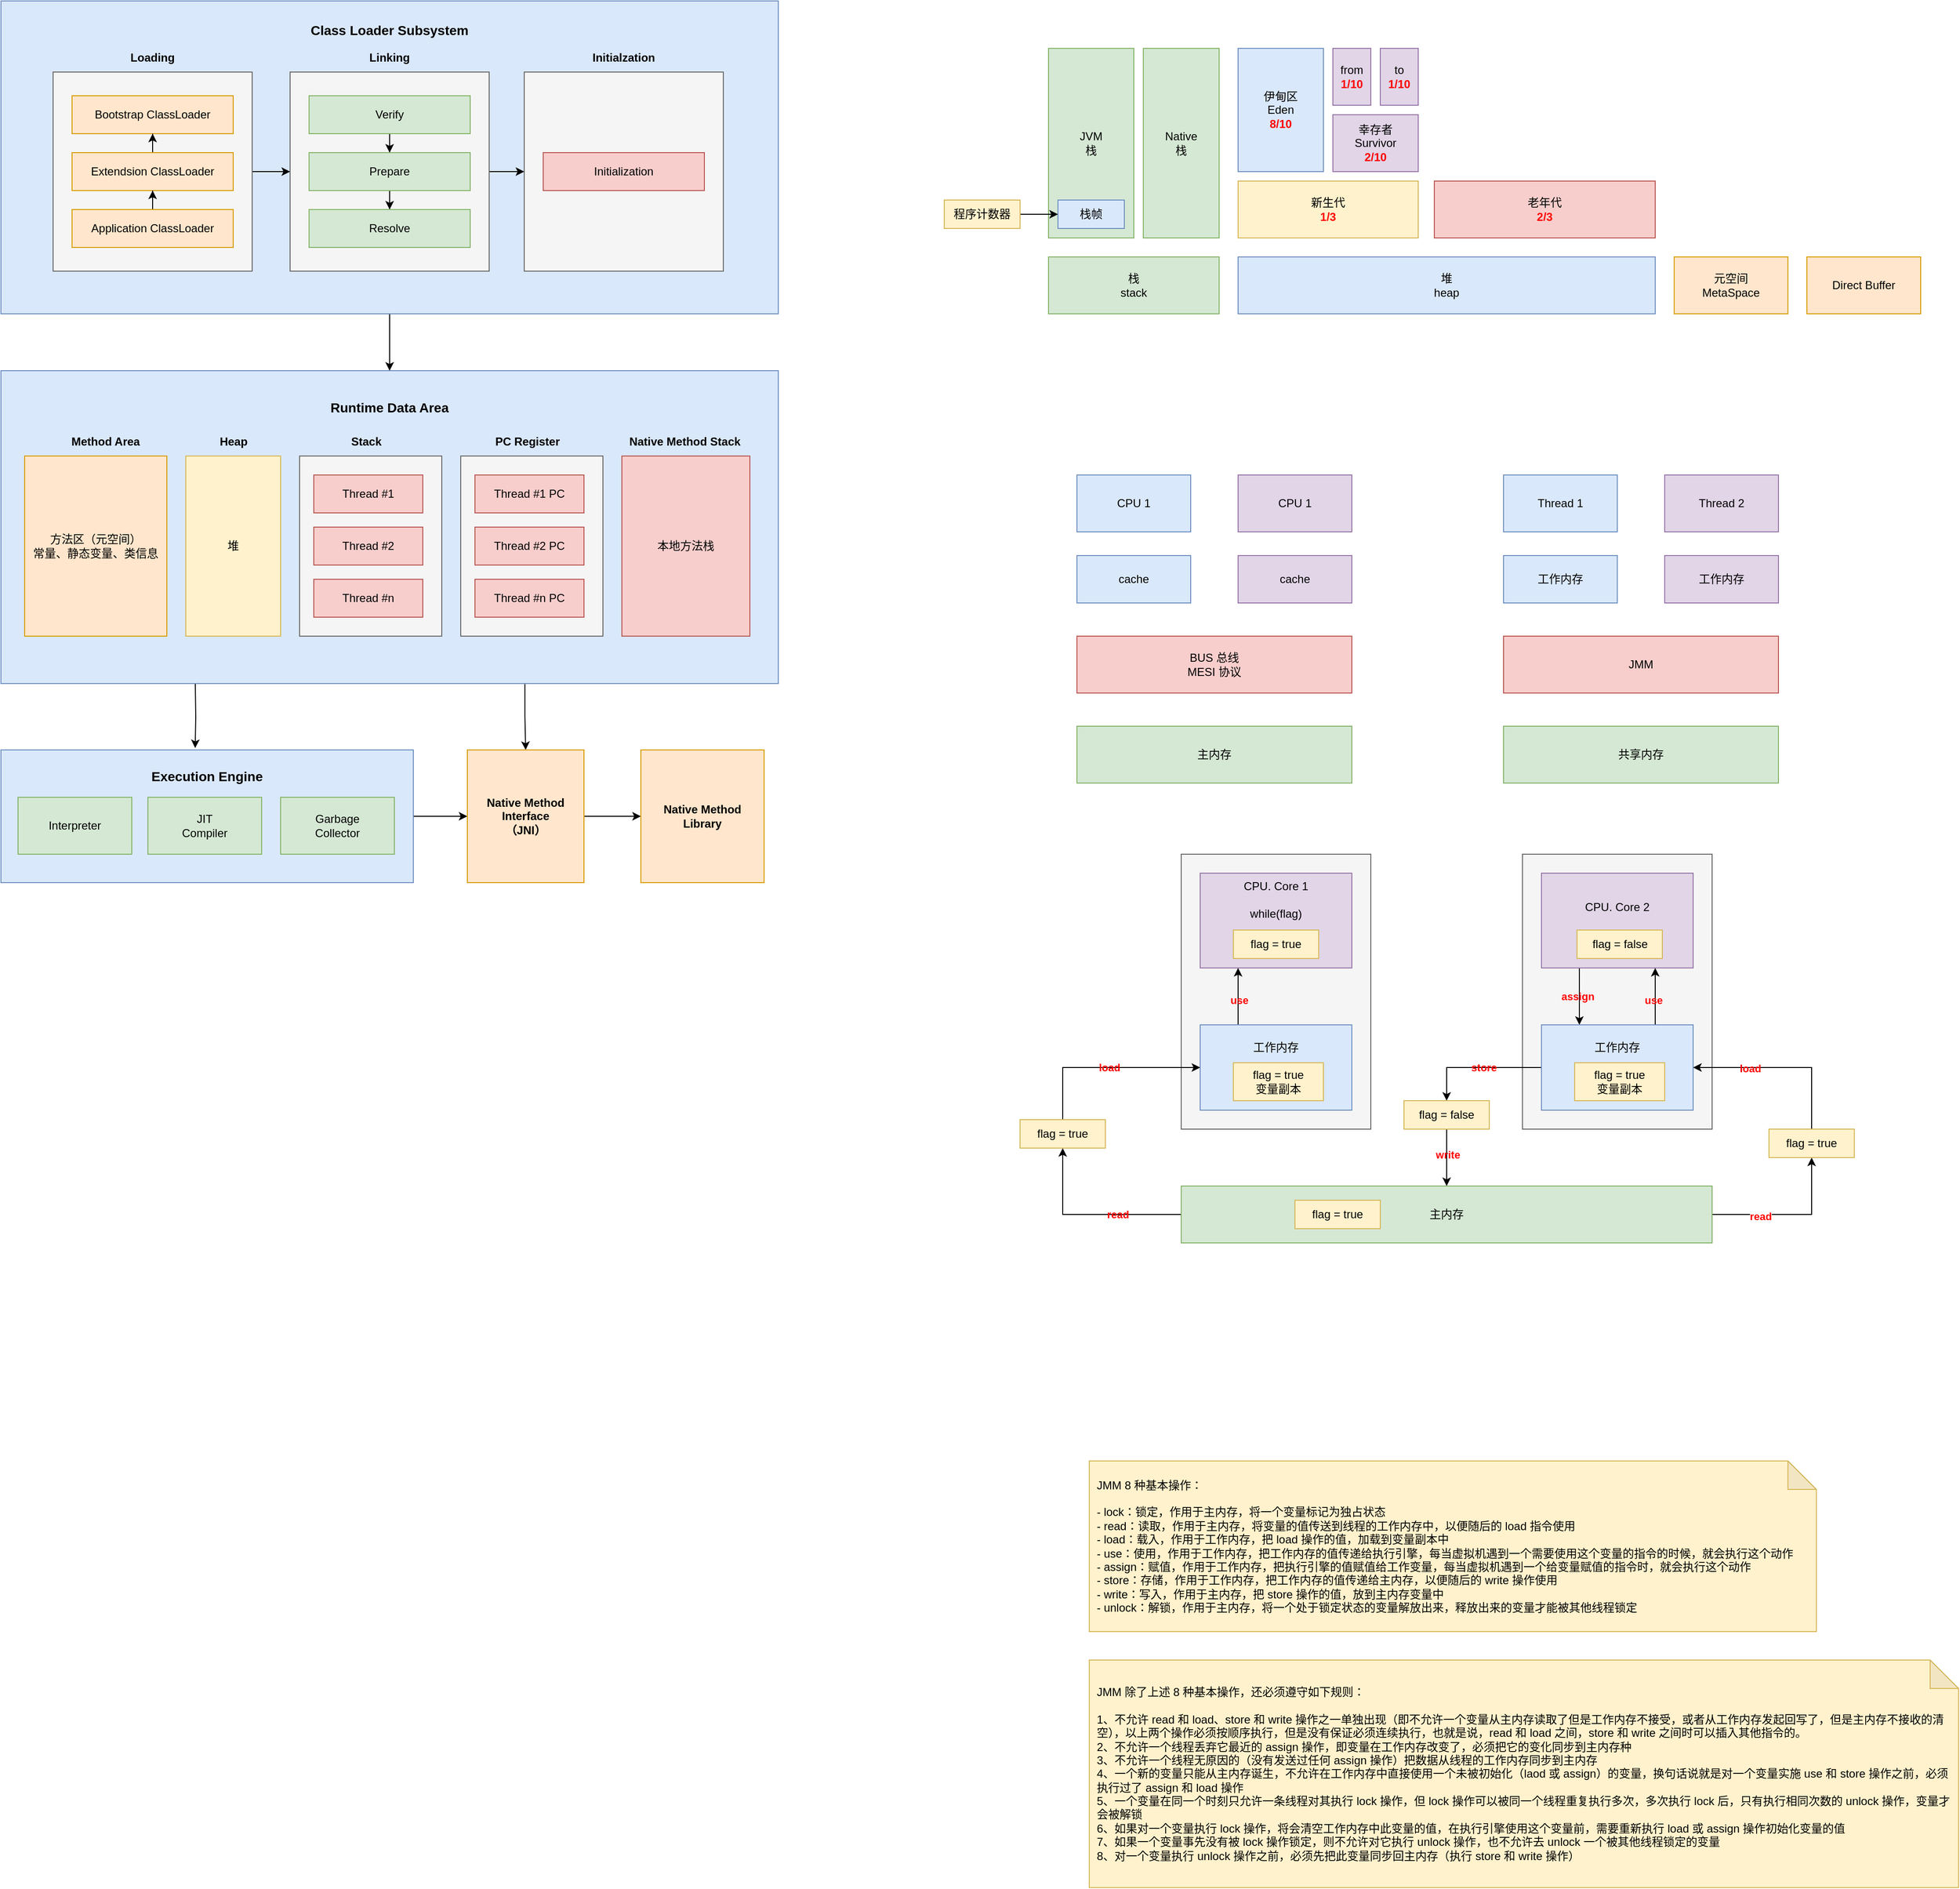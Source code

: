 <mxfile version="18.2.0" type="github">
  <diagram id="U2mbdFIcwTZRsRQhMx0o" name="Page-1">
    <mxGraphModel dx="3348" dy="1054" grid="1" gridSize="10" guides="1" tooltips="1" connect="1" arrows="1" fold="1" page="1" pageScale="1" pageWidth="827" pageHeight="1169" math="0" shadow="0">
      <root>
        <mxCell id="0" />
        <mxCell id="1" parent="0" />
        <mxCell id="20GQ-8Ys5rRbFLzKuM8y-53" style="edgeStyle=orthogonalEdgeStyle;rounded=0;orthogonalLoop=1;jettySize=auto;html=1;exitX=1;exitY=0.5;exitDx=0;exitDy=0;fontSize=12;fontColor=#000000;" edge="1" parent="1" source="20GQ-8Ys5rRbFLzKuM8y-49" target="20GQ-8Ys5rRbFLzKuM8y-51">
          <mxGeometry relative="1" as="geometry" />
        </mxCell>
        <mxCell id="20GQ-8Ys5rRbFLzKuM8y-49" value="&lt;b&gt;&lt;font style=&quot;font-size: 14px;&quot;&gt;Execution Engine&lt;br&gt;&lt;br&gt;&lt;br&gt;&lt;br&gt;&lt;br&gt;&lt;br&gt;&lt;/font&gt;&lt;/b&gt;" style="rounded=0;whiteSpace=wrap;html=1;shadow=0;labelBackgroundColor=none;fontSize=12;fillColor=#dae8fc;strokeColor=#6c8ebf;" vertex="1" parent="1">
          <mxGeometry x="-965" y="890" width="435" height="140" as="geometry" />
        </mxCell>
        <mxCell id="20GQ-8Ys5rRbFLzKuM8y-50" style="edgeStyle=orthogonalEdgeStyle;rounded=0;orthogonalLoop=1;jettySize=auto;html=1;entryX=0.471;entryY=-0.014;entryDx=0;entryDy=0;fontSize=12;fontColor=#000000;entryPerimeter=0;" edge="1" parent="1" target="20GQ-8Ys5rRbFLzKuM8y-49">
          <mxGeometry relative="1" as="geometry">
            <mxPoint x="-760" y="820" as="sourcePoint" />
          </mxGeometry>
        </mxCell>
        <mxCell id="20GQ-8Ys5rRbFLzKuM8y-55" style="edgeStyle=orthogonalEdgeStyle;rounded=0;orthogonalLoop=1;jettySize=auto;html=1;fontSize=12;fontColor=#000000;exitX=0.674;exitY=1.002;exitDx=0;exitDy=0;exitPerimeter=0;" edge="1" parent="1" source="20GQ-8Ys5rRbFLzKuM8y-43" target="20GQ-8Ys5rRbFLzKuM8y-51">
          <mxGeometry relative="1" as="geometry">
            <mxPoint x="-410" y="820" as="sourcePoint" />
          </mxGeometry>
        </mxCell>
        <mxCell id="20GQ-8Ys5rRbFLzKuM8y-43" value="&lt;b&gt;&lt;font style=&quot;font-size: 14px;&quot;&gt;Runtime Data Area&lt;br&gt;&lt;br&gt;&lt;br&gt;&lt;br&gt;&lt;br&gt;&lt;br&gt;&lt;br&gt;&lt;br&gt;&lt;br&gt;&lt;br&gt;&lt;br&gt;&lt;br&gt;&lt;br&gt;&lt;br&gt;&lt;br&gt;&lt;br&gt;&lt;/font&gt;&lt;/b&gt;" style="rounded=0;whiteSpace=wrap;html=1;shadow=0;labelBackgroundColor=none;fontSize=12;fillColor=#dae8fc;strokeColor=#6c8ebf;" vertex="1" parent="1">
          <mxGeometry x="-965" y="490" width="820" height="330" as="geometry" />
        </mxCell>
        <mxCell id="20GQ-8Ys5rRbFLzKuM8y-44" style="edgeStyle=orthogonalEdgeStyle;rounded=0;orthogonalLoop=1;jettySize=auto;html=1;exitX=0.5;exitY=1;exitDx=0;exitDy=0;entryX=0.5;entryY=0;entryDx=0;entryDy=0;fontSize=12;fontColor=#000000;" edge="1" parent="1" source="20GQ-8Ys5rRbFLzKuM8y-28" target="20GQ-8Ys5rRbFLzKuM8y-43">
          <mxGeometry relative="1" as="geometry" />
        </mxCell>
        <mxCell id="20GQ-8Ys5rRbFLzKuM8y-28" value="&lt;b&gt;&lt;font style=&quot;font-size: 14px;&quot;&gt;Class Loader Subsystem&lt;br&gt;&lt;br&gt;&lt;br&gt;&lt;br&gt;&lt;br&gt;&lt;br&gt;&lt;br&gt;&lt;br&gt;&lt;br&gt;&lt;br&gt;&lt;br&gt;&lt;br&gt;&lt;br&gt;&lt;br&gt;&lt;br&gt;&lt;br&gt;&lt;br&gt;&lt;/font&gt;&lt;/b&gt;" style="rounded=0;whiteSpace=wrap;html=1;shadow=0;labelBackgroundColor=none;fontSize=12;fillColor=#dae8fc;strokeColor=#6c8ebf;" vertex="1" parent="1">
          <mxGeometry x="-965" y="100" width="820" height="330" as="geometry" />
        </mxCell>
        <mxCell id="20GQ-8Ys5rRbFLzKuM8y-21" value="" style="rounded=0;whiteSpace=wrap;html=1;labelBackgroundColor=none;fontSize=12;fillColor=#f5f5f5;fontColor=#333333;strokeColor=#666666;" vertex="1" parent="1">
          <mxGeometry x="-413" y="175" width="210" height="210" as="geometry" />
        </mxCell>
        <mxCell id="20GQ-8Ys5rRbFLzKuM8y-23" style="edgeStyle=orthogonalEdgeStyle;rounded=0;orthogonalLoop=1;jettySize=auto;html=1;exitX=1;exitY=0.5;exitDx=0;exitDy=0;fontSize=12;fontColor=#000000;" edge="1" parent="1" source="20GQ-8Ys5rRbFLzKuM8y-20" target="20GQ-8Ys5rRbFLzKuM8y-21">
          <mxGeometry relative="1" as="geometry" />
        </mxCell>
        <mxCell id="20GQ-8Ys5rRbFLzKuM8y-20" value="" style="rounded=0;whiteSpace=wrap;html=1;labelBackgroundColor=none;fontSize=12;fillColor=#f5f5f5;fontColor=#333333;strokeColor=#666666;" vertex="1" parent="1">
          <mxGeometry x="-660" y="175" width="210" height="210" as="geometry" />
        </mxCell>
        <mxCell id="20GQ-8Ys5rRbFLzKuM8y-22" style="edgeStyle=orthogonalEdgeStyle;rounded=0;orthogonalLoop=1;jettySize=auto;html=1;exitX=1;exitY=0.5;exitDx=0;exitDy=0;entryX=0;entryY=0.5;entryDx=0;entryDy=0;fontSize=12;fontColor=#000000;" edge="1" parent="1" source="20GQ-8Ys5rRbFLzKuM8y-19" target="20GQ-8Ys5rRbFLzKuM8y-20">
          <mxGeometry relative="1" as="geometry" />
        </mxCell>
        <mxCell id="20GQ-8Ys5rRbFLzKuM8y-19" value="L" style="rounded=0;whiteSpace=wrap;html=1;labelBackgroundColor=none;fontSize=12;fillColor=#f5f5f5;fontColor=#333333;strokeColor=#666666;" vertex="1" parent="1">
          <mxGeometry x="-910" y="175" width="210" height="210" as="geometry" />
        </mxCell>
        <mxCell id="Xb918L0yOFp29Q5SgB93-2" value="栈&lt;br&gt;stack" style="rounded=0;whiteSpace=wrap;html=1;fillColor=#d5e8d4;strokeColor=#82b366;" parent="1" vertex="1">
          <mxGeometry x="140" y="370" width="180" height="60" as="geometry" />
        </mxCell>
        <mxCell id="Xb918L0yOFp29Q5SgB93-3" value="堆&lt;br&gt;heap" style="rounded=0;whiteSpace=wrap;html=1;fillColor=#dae8fc;strokeColor=#6c8ebf;" parent="1" vertex="1">
          <mxGeometry x="340" y="370" width="440" height="60" as="geometry" />
        </mxCell>
        <mxCell id="Xb918L0yOFp29Q5SgB93-4" value="JVM&lt;br&gt;栈" style="rounded=0;whiteSpace=wrap;html=1;fillColor=#d5e8d4;strokeColor=#82b366;" parent="1" vertex="1">
          <mxGeometry x="140" y="150" width="90" height="200" as="geometry" />
        </mxCell>
        <mxCell id="Xb918L0yOFp29Q5SgB93-5" value="Native&lt;br&gt;栈" style="rounded=0;whiteSpace=wrap;html=1;fillColor=#d5e8d4;strokeColor=#82b366;" parent="1" vertex="1">
          <mxGeometry x="240" y="150" width="80" height="200" as="geometry" />
        </mxCell>
        <mxCell id="Xb918L0yOFp29Q5SgB93-7" value="栈帧" style="rounded=0;whiteSpace=wrap;html=1;fillColor=#dae8fc;strokeColor=#6c8ebf;" parent="1" vertex="1">
          <mxGeometry x="150" y="310" width="70" height="30" as="geometry" />
        </mxCell>
        <mxCell id="Xb918L0yOFp29Q5SgB93-9" style="edgeStyle=orthogonalEdgeStyle;rounded=0;orthogonalLoop=1;jettySize=auto;html=1;exitX=1;exitY=0.5;exitDx=0;exitDy=0;entryX=0;entryY=0.5;entryDx=0;entryDy=0;" parent="1" source="Xb918L0yOFp29Q5SgB93-8" target="Xb918L0yOFp29Q5SgB93-7" edge="1">
          <mxGeometry relative="1" as="geometry" />
        </mxCell>
        <mxCell id="Xb918L0yOFp29Q5SgB93-8" value="程序计数器" style="rounded=0;whiteSpace=wrap;html=1;fillColor=#fff2cc;strokeColor=#d6b656;" parent="1" vertex="1">
          <mxGeometry x="30" y="310" width="80" height="30" as="geometry" />
        </mxCell>
        <mxCell id="Xb918L0yOFp29Q5SgB93-10" value="元空间&lt;br&gt;MetaSpace" style="rounded=0;whiteSpace=wrap;html=1;fillColor=#ffe6cc;strokeColor=#d79b00;" parent="1" vertex="1">
          <mxGeometry x="800" y="370" width="120" height="60" as="geometry" />
        </mxCell>
        <mxCell id="Xb918L0yOFp29Q5SgB93-11" value="Direct Buffer" style="rounded=0;whiteSpace=wrap;html=1;fillColor=#ffe6cc;strokeColor=#d79b00;" parent="1" vertex="1">
          <mxGeometry x="940" y="370" width="120" height="60" as="geometry" />
        </mxCell>
        <mxCell id="Xb918L0yOFp29Q5SgB93-12" value="新生代&lt;br&gt;&lt;b&gt;&lt;font color=&quot;#ff0000&quot;&gt;1/3&lt;/font&gt;&lt;/b&gt;" style="rounded=0;whiteSpace=wrap;html=1;fillColor=#fff2cc;strokeColor=#d6b656;" parent="1" vertex="1">
          <mxGeometry x="340" y="290" width="190" height="60" as="geometry" />
        </mxCell>
        <mxCell id="Xb918L0yOFp29Q5SgB93-13" value="老年代&lt;br&gt;&lt;b&gt;&lt;font color=&quot;#ff0000&quot;&gt;2/3&lt;/font&gt;&lt;/b&gt;" style="rounded=0;whiteSpace=wrap;html=1;fillColor=#f8cecc;strokeColor=#b85450;" parent="1" vertex="1">
          <mxGeometry x="547" y="290" width="233" height="60" as="geometry" />
        </mxCell>
        <mxCell id="Xb918L0yOFp29Q5SgB93-14" value="伊甸区&lt;br&gt;Eden&lt;br&gt;&lt;b&gt;&lt;font color=&quot;#ff0000&quot;&gt;8/10&lt;/font&gt;&lt;/b&gt;" style="rounded=0;whiteSpace=wrap;html=1;fillColor=#dae8fc;strokeColor=#6c8ebf;" parent="1" vertex="1">
          <mxGeometry x="340" y="150" width="90" height="130" as="geometry" />
        </mxCell>
        <mxCell id="Xb918L0yOFp29Q5SgB93-15" value="幸存者&lt;br&gt;Survivor&lt;br&gt;&lt;b&gt;&lt;font color=&quot;#ff0000&quot;&gt;2/10&lt;/font&gt;&lt;/b&gt;" style="rounded=0;whiteSpace=wrap;html=1;fillColor=#e1d5e7;strokeColor=#9673a6;" parent="1" vertex="1">
          <mxGeometry x="440" y="220" width="90" height="60" as="geometry" />
        </mxCell>
        <mxCell id="Xb918L0yOFp29Q5SgB93-18" value="from&lt;br&gt;&lt;b&gt;&lt;font color=&quot;#ff0000&quot;&gt;1/10&lt;/font&gt;&lt;/b&gt;" style="rounded=0;whiteSpace=wrap;html=1;fillColor=#e1d5e7;strokeColor=#9673a6;" parent="1" vertex="1">
          <mxGeometry x="440" y="150" width="40" height="60" as="geometry" />
        </mxCell>
        <mxCell id="Xb918L0yOFp29Q5SgB93-19" value="to&lt;br&gt;&lt;b&gt;&lt;font color=&quot;#ff0000&quot;&gt;1/10&lt;/font&gt;&lt;/b&gt;" style="rounded=0;whiteSpace=wrap;html=1;fillColor=#e1d5e7;strokeColor=#9673a6;" parent="1" vertex="1">
          <mxGeometry x="490" y="150" width="40" height="60" as="geometry" />
        </mxCell>
        <mxCell id="Qc0U8ui9A_1nA_hGlVjU-1" value="主内存" style="rounded=0;whiteSpace=wrap;html=1;fillColor=#d5e8d4;strokeColor=#82b366;" parent="1" vertex="1">
          <mxGeometry x="170" y="865" width="290" height="60" as="geometry" />
        </mxCell>
        <mxCell id="Qc0U8ui9A_1nA_hGlVjU-2" value="BUS 总线&lt;br&gt;MESI 协议" style="rounded=0;whiteSpace=wrap;html=1;fillColor=#f8cecc;strokeColor=#b85450;" parent="1" vertex="1">
          <mxGeometry x="170" y="770" width="290" height="60" as="geometry" />
        </mxCell>
        <mxCell id="Qc0U8ui9A_1nA_hGlVjU-4" value="cache" style="rounded=0;whiteSpace=wrap;html=1;fillColor=#dae8fc;strokeColor=#6c8ebf;" parent="1" vertex="1">
          <mxGeometry x="170" y="685" width="120" height="50" as="geometry" />
        </mxCell>
        <mxCell id="Qc0U8ui9A_1nA_hGlVjU-5" value="cache" style="rounded=0;whiteSpace=wrap;html=1;fillColor=#e1d5e7;strokeColor=#9673a6;" parent="1" vertex="1">
          <mxGeometry x="340" y="685" width="120" height="50" as="geometry" />
        </mxCell>
        <mxCell id="Qc0U8ui9A_1nA_hGlVjU-6" value="CPU 1" style="rounded=0;whiteSpace=wrap;html=1;fillColor=#dae8fc;strokeColor=#6c8ebf;" parent="1" vertex="1">
          <mxGeometry x="170" y="600" width="120" height="60" as="geometry" />
        </mxCell>
        <mxCell id="Qc0U8ui9A_1nA_hGlVjU-7" value="CPU 1" style="rounded=0;whiteSpace=wrap;html=1;fillColor=#e1d5e7;strokeColor=#9673a6;" parent="1" vertex="1">
          <mxGeometry x="340" y="600" width="120" height="60" as="geometry" />
        </mxCell>
        <mxCell id="Qc0U8ui9A_1nA_hGlVjU-8" value="共享内存" style="rounded=0;whiteSpace=wrap;html=1;fillColor=#d5e8d4;strokeColor=#82b366;" parent="1" vertex="1">
          <mxGeometry x="620" y="865" width="290" height="60" as="geometry" />
        </mxCell>
        <mxCell id="Qc0U8ui9A_1nA_hGlVjU-9" value="JMM" style="rounded=0;whiteSpace=wrap;html=1;fillColor=#f8cecc;strokeColor=#b85450;" parent="1" vertex="1">
          <mxGeometry x="620" y="770" width="290" height="60" as="geometry" />
        </mxCell>
        <mxCell id="Qc0U8ui9A_1nA_hGlVjU-10" value="工作内存" style="rounded=0;whiteSpace=wrap;html=1;fillColor=#dae8fc;strokeColor=#6c8ebf;" parent="1" vertex="1">
          <mxGeometry x="620" y="685" width="120" height="50" as="geometry" />
        </mxCell>
        <mxCell id="Qc0U8ui9A_1nA_hGlVjU-11" value="工作内存" style="rounded=0;whiteSpace=wrap;html=1;fillColor=#e1d5e7;strokeColor=#9673a6;" parent="1" vertex="1">
          <mxGeometry x="790" y="685" width="120" height="50" as="geometry" />
        </mxCell>
        <mxCell id="Qc0U8ui9A_1nA_hGlVjU-12" value="Thread 1" style="rounded=0;whiteSpace=wrap;html=1;fillColor=#dae8fc;strokeColor=#6c8ebf;" parent="1" vertex="1">
          <mxGeometry x="620" y="600" width="120" height="60" as="geometry" />
        </mxCell>
        <mxCell id="Qc0U8ui9A_1nA_hGlVjU-13" value="Thread 2" style="rounded=0;whiteSpace=wrap;html=1;fillColor=#e1d5e7;strokeColor=#9673a6;" parent="1" vertex="1">
          <mxGeometry x="790" y="600" width="120" height="60" as="geometry" />
        </mxCell>
        <mxCell id="Qc0U8ui9A_1nA_hGlVjU-65" value="&lt;div class=&quot;mind-clipboard&quot;&gt;&lt;div&gt;JMM 8 种基本操作：&lt;/div&gt;&lt;div&gt;&lt;br&gt;&lt;/div&gt;- lock：锁定，作用于主内存，将一个变量标记为独占状态&lt;div&gt;- read：读取，作用于主内存，将变量的值传送到线程的工作内存中，以便随后的 load 指令使用&lt;/div&gt;&lt;div&gt;- load：载入，作用于工作内存，把 load 操作的值，加载到变量副本中&lt;/div&gt;&lt;div&gt;- use：使用，作用于工作内存，把工作内存的值传递给执行引擎，每当虚拟机遇到一个需要使用这个变量的指令的时候，就会执行这个动作&lt;/div&gt;&lt;div&gt;- assign：赋值，作用于工作内存，把执行引擎的值赋值给工作变量，每当虚拟机遇到一个给变量赋值的指令时，就会执行这个动作&lt;/div&gt;&lt;div&gt;- store：存储，作用于工作内存，把工作内存的值传递给主内存，以便随后的 write 操作使用&lt;/div&gt;&lt;div&gt;- write：写入，作用于主内存，把 store 操作的值，放到主内存变量中&lt;/div&gt;&lt;div&gt;- unlock：解锁，作用于主内存，将一个处于锁定状态的变量解放出来，释放出来的变量才能被其他线程锁定&lt;/div&gt;&lt;/div&gt;" style="shape=note;whiteSpace=wrap;html=1;backgroundOutline=1;darkOpacity=0.05;shadow=0;fontFamily=Helvetica;fillColor=#fff2cc;strokeColor=#d6b656;align=left;spacing=8;" parent="1" vertex="1">
          <mxGeometry x="183" y="1640" width="767" height="180" as="geometry" />
        </mxCell>
        <mxCell id="Qc0U8ui9A_1nA_hGlVjU-66" value="&lt;div class=&quot;mind-clipboard&quot;&gt;JMM 除了上述 8 种基本操作，还必须遵守如下规则：&lt;div&gt;&lt;br&gt;&lt;/div&gt;&lt;div&gt;1、不允许 read 和 load、store 和 write 操作之一单独出现（即不允许一个变量从主内存读取了但是工作内存不接受，或者从工作内存发起回写了，但是主内存不接收的清空），以上两个操作必须按顺序执行，但是没有保证必须连续执行，也就是说，read 和 load 之间，store 和 write 之间时可以插入其他指令的。&lt;/div&gt;&lt;div&gt;2、不允许一个线程丢弃它最近的 assign 操作，即变量在工作内存改变了，必须把它的变化同步到主内存种&lt;/div&gt;&lt;div&gt;3、不允许一个线程无原因的（没有发送过任何 assign 操作）把数据从线程的工作内存同步到主内存&lt;/div&gt;&lt;div&gt;4、一个新的变量只能从主内存诞生，不允许在工作内存中直接使用一个未被初始化（laod 或 assign）的变量，换句话说就是对一个变量实施 use 和 store 操作之前，必须执行过了 assign 和 load 操作&lt;/div&gt;&lt;div&gt;5、一个变量在同一个时刻只允许一条线程对其执行 lock 操作，但 lock 操作可以被同一个线程重复执行多次，多次执行 lock 后，只有执行相同次数的 unlock 操作，变量才会被解锁&lt;/div&gt;&lt;div&gt;6、如果对一个变量执行 lock 操作，将会清空工作内存中此变量的值，在执行引擎使用这个变量前，需要重新执行 load 或 assign 操作初始化变量的值&lt;/div&gt;&lt;div&gt;7、如果一个变量事先没有被 lock 操作锁定，则不允许对它执行 unlock 操作，也不允许去 unlock 一个被其他线程锁定的变量&lt;/div&gt;&lt;div&gt;8、对一个变量执行 unlock 操作之前，必须先把此变量同步回主内存（执行 store 和 write 操作）&lt;/div&gt;&lt;/div&gt;" style="shape=note;whiteSpace=wrap;html=1;backgroundOutline=1;darkOpacity=0.05;shadow=0;fontFamily=Helvetica;align=left;spacing=8;fillColor=#fff2cc;strokeColor=#d6b656;" parent="1" vertex="1">
          <mxGeometry x="183" y="1850" width="917" height="240" as="geometry" />
        </mxCell>
        <mxCell id="Qc0U8ui9A_1nA_hGlVjU-112" style="edgeStyle=orthogonalEdgeStyle;rounded=0;orthogonalLoop=1;jettySize=auto;html=1;exitX=0;exitY=0.5;exitDx=0;exitDy=0;fontFamily=Helvetica;fontColor=#000000;entryX=0.5;entryY=1;entryDx=0;entryDy=0;" parent="1" source="Qc0U8ui9A_1nA_hGlVjU-94" target="Qc0U8ui9A_1nA_hGlVjU-113" edge="1">
          <mxGeometry relative="1" as="geometry">
            <mxPoint x="150" y="1330" as="targetPoint" />
          </mxGeometry>
        </mxCell>
        <mxCell id="Qc0U8ui9A_1nA_hGlVjU-115" value="read" style="edgeLabel;html=1;align=center;verticalAlign=middle;resizable=0;points=[];fontFamily=Helvetica;fontColor=#FF0000;fontStyle=1;labelBackgroundColor=none;" parent="Qc0U8ui9A_1nA_hGlVjU-112" vertex="1" connectable="0">
          <mxGeometry x="-0.313" relative="1" as="geometry">
            <mxPoint as="offset" />
          </mxGeometry>
        </mxCell>
        <mxCell id="Qc0U8ui9A_1nA_hGlVjU-128" value="" style="edgeStyle=orthogonalEdgeStyle;rounded=0;orthogonalLoop=1;jettySize=auto;html=1;exitX=1;exitY=0.5;exitDx=0;exitDy=0;entryX=0.5;entryY=1;entryDx=0;entryDy=0;fontFamily=Helvetica;fontColor=#000000;" parent="1" source="Qc0U8ui9A_1nA_hGlVjU-94" target="Qc0U8ui9A_1nA_hGlVjU-127" edge="1">
          <mxGeometry x="-0.394" relative="1" as="geometry">
            <mxPoint as="offset" />
          </mxGeometry>
        </mxCell>
        <mxCell id="Qc0U8ui9A_1nA_hGlVjU-145" value="read" style="edgeLabel;html=1;align=center;verticalAlign=middle;resizable=0;points=[];fontFamily=Helvetica;fontColor=#FF0000;fontStyle=1" parent="Qc0U8ui9A_1nA_hGlVjU-128" vertex="1" connectable="0">
          <mxGeometry x="-0.382" y="-2" relative="1" as="geometry">
            <mxPoint as="offset" />
          </mxGeometry>
        </mxCell>
        <mxCell id="Qc0U8ui9A_1nA_hGlVjU-94" value="主内存" style="rounded=0;whiteSpace=wrap;html=1;fillColor=#d5e8d4;strokeColor=#82b366;" parent="1" vertex="1">
          <mxGeometry x="280" y="1350" width="560" height="60" as="geometry" />
        </mxCell>
        <mxCell id="Qc0U8ui9A_1nA_hGlVjU-107" value="" style="rounded=0;whiteSpace=wrap;html=1;shadow=0;fontFamily=Helvetica;fontColor=#333333;fillColor=#f5f5f5;strokeColor=#666666;" parent="1" vertex="1">
          <mxGeometry x="280" y="1000" width="200" height="290" as="geometry" />
        </mxCell>
        <mxCell id="Qc0U8ui9A_1nA_hGlVjU-108" value="CPU. Core 1&lt;br&gt;&lt;br&gt;while(flag)&lt;br&gt;&lt;br&gt;&lt;br&gt;&lt;br&gt;" style="rounded=0;whiteSpace=wrap;html=1;shadow=0;fontFamily=Helvetica;fillColor=#e1d5e7;strokeColor=#9673a6;" parent="1" vertex="1">
          <mxGeometry x="300" y="1020" width="160" height="100" as="geometry" />
        </mxCell>
        <mxCell id="Qc0U8ui9A_1nA_hGlVjU-117" style="edgeStyle=orthogonalEdgeStyle;rounded=0;orthogonalLoop=1;jettySize=auto;html=1;exitX=0.25;exitY=0;exitDx=0;exitDy=0;entryX=0.25;entryY=1;entryDx=0;entryDy=0;fontFamily=Helvetica;fontColor=#000000;" parent="1" source="Qc0U8ui9A_1nA_hGlVjU-109" target="Qc0U8ui9A_1nA_hGlVjU-108" edge="1">
          <mxGeometry relative="1" as="geometry" />
        </mxCell>
        <mxCell id="Qc0U8ui9A_1nA_hGlVjU-118" value="use" style="edgeLabel;html=1;align=center;verticalAlign=middle;resizable=0;points=[];fontFamily=Helvetica;fontColor=#FF0000;fontStyle=1;labelBackgroundColor=none;" parent="Qc0U8ui9A_1nA_hGlVjU-117" vertex="1" connectable="0">
          <mxGeometry x="-0.133" y="-1" relative="1" as="geometry">
            <mxPoint as="offset" />
          </mxGeometry>
        </mxCell>
        <mxCell id="Qc0U8ui9A_1nA_hGlVjU-109" value="工作内存&lt;br&gt;&lt;br&gt;&lt;br&gt;&lt;br&gt;" style="rounded=0;whiteSpace=wrap;html=1;shadow=0;fontFamily=Helvetica;fillColor=#dae8fc;strokeColor=#6c8ebf;" parent="1" vertex="1">
          <mxGeometry x="300" y="1180" width="160" height="90" as="geometry" />
        </mxCell>
        <mxCell id="Qc0U8ui9A_1nA_hGlVjU-110" value="flag = true&lt;br&gt;变量副本" style="rounded=0;whiteSpace=wrap;html=1;shadow=0;fontFamily=Helvetica;fillColor=#fff2cc;strokeColor=#d6b656;" parent="1" vertex="1">
          <mxGeometry x="335" y="1220" width="95" height="40" as="geometry" />
        </mxCell>
        <mxCell id="Qc0U8ui9A_1nA_hGlVjU-111" value="flag = true" style="rounded=0;whiteSpace=wrap;html=1;shadow=0;fontFamily=Helvetica;fillColor=#fff2cc;strokeColor=#d6b656;" parent="1" vertex="1">
          <mxGeometry x="400" y="1365" width="90" height="30" as="geometry" />
        </mxCell>
        <mxCell id="Qc0U8ui9A_1nA_hGlVjU-114" style="edgeStyle=orthogonalEdgeStyle;rounded=0;orthogonalLoop=1;jettySize=auto;html=1;exitX=0.5;exitY=0;exitDx=0;exitDy=0;entryX=0;entryY=0.5;entryDx=0;entryDy=0;fontFamily=Helvetica;fontColor=#000000;" parent="1" source="Qc0U8ui9A_1nA_hGlVjU-113" target="Qc0U8ui9A_1nA_hGlVjU-109" edge="1">
          <mxGeometry relative="1" as="geometry" />
        </mxCell>
        <mxCell id="Qc0U8ui9A_1nA_hGlVjU-116" value="load" style="edgeLabel;html=1;align=center;verticalAlign=middle;resizable=0;points=[];fontFamily=Helvetica;fontColor=#FF0000;fontStyle=1;labelBackgroundColor=none;" parent="Qc0U8ui9A_1nA_hGlVjU-114" vertex="1" connectable="0">
          <mxGeometry x="0.04" relative="1" as="geometry">
            <mxPoint as="offset" />
          </mxGeometry>
        </mxCell>
        <mxCell id="Qc0U8ui9A_1nA_hGlVjU-113" value="flag = true" style="rounded=0;whiteSpace=wrap;html=1;shadow=0;fontFamily=Helvetica;fillColor=#fff2cc;strokeColor=#d6b656;" parent="1" vertex="1">
          <mxGeometry x="110" y="1280" width="90" height="30" as="geometry" />
        </mxCell>
        <mxCell id="Qc0U8ui9A_1nA_hGlVjU-119" value="flag = true" style="rounded=0;whiteSpace=wrap;html=1;shadow=0;fontFamily=Helvetica;fillColor=#fff2cc;strokeColor=#d6b656;" parent="1" vertex="1">
          <mxGeometry x="335" y="1080" width="90" height="30" as="geometry" />
        </mxCell>
        <mxCell id="Qc0U8ui9A_1nA_hGlVjU-120" value="" style="rounded=0;whiteSpace=wrap;html=1;shadow=0;fontFamily=Helvetica;fontColor=#333333;fillColor=#f5f5f5;strokeColor=#666666;" parent="1" vertex="1">
          <mxGeometry x="640" y="1000" width="200" height="290" as="geometry" />
        </mxCell>
        <mxCell id="Qc0U8ui9A_1nA_hGlVjU-134" style="edgeStyle=orthogonalEdgeStyle;rounded=0;orthogonalLoop=1;jettySize=auto;html=1;exitX=0.25;exitY=1;exitDx=0;exitDy=0;entryX=0.25;entryY=0;entryDx=0;entryDy=0;fontFamily=Helvetica;fontColor=#000000;" parent="1" source="Qc0U8ui9A_1nA_hGlVjU-121" target="Qc0U8ui9A_1nA_hGlVjU-124" edge="1">
          <mxGeometry relative="1" as="geometry" />
        </mxCell>
        <mxCell id="Qc0U8ui9A_1nA_hGlVjU-135" value="assign" style="edgeLabel;html=1;align=center;verticalAlign=middle;resizable=0;points=[];fontFamily=Helvetica;fontColor=#FF0000;labelBackgroundColor=none;fontStyle=1" parent="Qc0U8ui9A_1nA_hGlVjU-134" vertex="1" connectable="0">
          <mxGeometry y="-2" relative="1" as="geometry">
            <mxPoint as="offset" />
          </mxGeometry>
        </mxCell>
        <mxCell id="Qc0U8ui9A_1nA_hGlVjU-121" value="CPU. Core 2&lt;br&gt;&lt;br&gt;&lt;br&gt;" style="rounded=0;whiteSpace=wrap;html=1;shadow=0;fontFamily=Helvetica;fillColor=#e1d5e7;strokeColor=#9673a6;" parent="1" vertex="1">
          <mxGeometry x="660" y="1020" width="160" height="100" as="geometry" />
        </mxCell>
        <mxCell id="Qc0U8ui9A_1nA_hGlVjU-132" style="edgeStyle=orthogonalEdgeStyle;rounded=0;orthogonalLoop=1;jettySize=auto;html=1;exitX=0.75;exitY=0;exitDx=0;exitDy=0;entryX=0.75;entryY=1;entryDx=0;entryDy=0;fontFamily=Helvetica;fontColor=#000000;" parent="1" source="Qc0U8ui9A_1nA_hGlVjU-124" target="Qc0U8ui9A_1nA_hGlVjU-121" edge="1">
          <mxGeometry relative="1" as="geometry" />
        </mxCell>
        <mxCell id="Qc0U8ui9A_1nA_hGlVjU-133" value="use" style="edgeLabel;html=1;align=center;verticalAlign=middle;resizable=0;points=[];fontFamily=Helvetica;fontColor=#FF0000;labelBackgroundColor=none;fontStyle=1" parent="Qc0U8ui9A_1nA_hGlVjU-132" vertex="1" connectable="0">
          <mxGeometry x="-0.133" y="2" relative="1" as="geometry">
            <mxPoint as="offset" />
          </mxGeometry>
        </mxCell>
        <mxCell id="Qc0U8ui9A_1nA_hGlVjU-138" style="edgeStyle=orthogonalEdgeStyle;rounded=0;orthogonalLoop=1;jettySize=auto;html=1;exitX=0;exitY=0.5;exitDx=0;exitDy=0;entryX=0.5;entryY=0;entryDx=0;entryDy=0;fontFamily=Helvetica;fontColor=#000000;" parent="1" source="Qc0U8ui9A_1nA_hGlVjU-124" target="Qc0U8ui9A_1nA_hGlVjU-137" edge="1">
          <mxGeometry relative="1" as="geometry" />
        </mxCell>
        <mxCell id="Qc0U8ui9A_1nA_hGlVjU-140" value="store" style="edgeLabel;html=1;align=center;verticalAlign=middle;resizable=0;points=[];fontFamily=Helvetica;fontColor=#FF0000;labelBackgroundColor=none;fontStyle=1" parent="Qc0U8ui9A_1nA_hGlVjU-138" vertex="1" connectable="0">
          <mxGeometry x="-0.096" relative="1" as="geometry">
            <mxPoint as="offset" />
          </mxGeometry>
        </mxCell>
        <mxCell id="Qc0U8ui9A_1nA_hGlVjU-124" value="工作内存&lt;br&gt;&lt;br&gt;&lt;br&gt;&lt;br&gt;" style="rounded=0;whiteSpace=wrap;html=1;shadow=0;fontFamily=Helvetica;fillColor=#dae8fc;strokeColor=#6c8ebf;" parent="1" vertex="1">
          <mxGeometry x="660" y="1180" width="160" height="90" as="geometry" />
        </mxCell>
        <mxCell id="Qc0U8ui9A_1nA_hGlVjU-125" value="flag = true&lt;br&gt;变量副本" style="rounded=0;whiteSpace=wrap;html=1;shadow=0;fontFamily=Helvetica;fillColor=#fff2cc;strokeColor=#d6b656;" parent="1" vertex="1">
          <mxGeometry x="695" y="1220" width="95" height="40" as="geometry" />
        </mxCell>
        <mxCell id="Qc0U8ui9A_1nA_hGlVjU-126" value="flag = false" style="rounded=0;whiteSpace=wrap;html=1;shadow=0;fontFamily=Helvetica;fillColor=#fff2cc;strokeColor=#d6b656;" parent="1" vertex="1">
          <mxGeometry x="697.5" y="1080" width="90" height="30" as="geometry" />
        </mxCell>
        <mxCell id="Qc0U8ui9A_1nA_hGlVjU-129" style="edgeStyle=orthogonalEdgeStyle;rounded=0;orthogonalLoop=1;jettySize=auto;html=1;exitX=0.5;exitY=0;exitDx=0;exitDy=0;entryX=1;entryY=0.5;entryDx=0;entryDy=0;fontFamily=Helvetica;fontColor=#000000;" parent="1" source="Qc0U8ui9A_1nA_hGlVjU-127" target="Qc0U8ui9A_1nA_hGlVjU-124" edge="1">
          <mxGeometry relative="1" as="geometry" />
        </mxCell>
        <mxCell id="Qc0U8ui9A_1nA_hGlVjU-130" value="load" style="edgeLabel;html=1;align=center;verticalAlign=middle;resizable=0;points=[];fontFamily=Helvetica;fontColor=#FF0000;labelBackgroundColor=none;fontStyle=1" parent="Qc0U8ui9A_1nA_hGlVjU-129" vertex="1" connectable="0">
          <mxGeometry x="0.368" y="1" relative="1" as="geometry">
            <mxPoint as="offset" />
          </mxGeometry>
        </mxCell>
        <mxCell id="Qc0U8ui9A_1nA_hGlVjU-127" value="flag = true" style="rounded=0;whiteSpace=wrap;html=1;shadow=0;fontFamily=Helvetica;fillColor=#fff2cc;strokeColor=#d6b656;" parent="1" vertex="1">
          <mxGeometry x="900" y="1290" width="90" height="30" as="geometry" />
        </mxCell>
        <mxCell id="Qc0U8ui9A_1nA_hGlVjU-139" style="edgeStyle=orthogonalEdgeStyle;rounded=0;orthogonalLoop=1;jettySize=auto;html=1;exitX=0.5;exitY=1;exitDx=0;exitDy=0;entryX=0.5;entryY=0;entryDx=0;entryDy=0;fontFamily=Helvetica;fontColor=#000000;" parent="1" source="Qc0U8ui9A_1nA_hGlVjU-137" target="Qc0U8ui9A_1nA_hGlVjU-94" edge="1">
          <mxGeometry relative="1" as="geometry" />
        </mxCell>
        <mxCell id="Qc0U8ui9A_1nA_hGlVjU-142" value="write" style="edgeLabel;html=1;align=center;verticalAlign=middle;resizable=0;points=[];fontFamily=Helvetica;fontColor=#FF0000;labelBackgroundColor=none;fontStyle=1" parent="Qc0U8ui9A_1nA_hGlVjU-139" vertex="1" connectable="0">
          <mxGeometry x="-0.1" y="1" relative="1" as="geometry">
            <mxPoint as="offset" />
          </mxGeometry>
        </mxCell>
        <mxCell id="Qc0U8ui9A_1nA_hGlVjU-137" value="flag = false" style="rounded=0;whiteSpace=wrap;html=1;shadow=0;fontFamily=Helvetica;fillColor=#fff2cc;strokeColor=#d6b656;" parent="1" vertex="1">
          <mxGeometry x="515" y="1260" width="90" height="30" as="geometry" />
        </mxCell>
        <mxCell id="20GQ-8Ys5rRbFLzKuM8y-1" value="&lt;font color=&quot;#000000&quot;&gt;堆&lt;br&gt;&lt;/font&gt;" style="rounded=0;whiteSpace=wrap;html=1;labelBackgroundColor=none;fontSize=12;fillColor=#fff2cc;strokeColor=#d6b656;" vertex="1" parent="1">
          <mxGeometry x="-770" y="580" width="100" height="190" as="geometry" />
        </mxCell>
        <mxCell id="20GQ-8Ys5rRbFLzKuM8y-4" value="&lt;font color=&quot;#000000&quot;&gt;方法区（元空间）&lt;br&gt;常量、静态变量、类信息&lt;br&gt;&lt;/font&gt;" style="rounded=0;whiteSpace=wrap;html=1;labelBackgroundColor=none;fontSize=12;fillColor=#ffe6cc;strokeColor=#d79b00;" vertex="1" parent="1">
          <mxGeometry x="-940" y="580" width="150" height="190" as="geometry" />
        </mxCell>
        <mxCell id="20GQ-8Ys5rRbFLzKuM8y-6" value="Bootstrap ClassLoader" style="rounded=0;whiteSpace=wrap;html=1;labelBackgroundColor=none;fontSize=12;fillColor=#ffe6cc;strokeColor=#d79b00;" vertex="1" parent="1">
          <mxGeometry x="-890" y="200" width="170" height="40" as="geometry" />
        </mxCell>
        <mxCell id="20GQ-8Ys5rRbFLzKuM8y-17" style="edgeStyle=orthogonalEdgeStyle;rounded=0;orthogonalLoop=1;jettySize=auto;html=1;exitX=0.5;exitY=0;exitDx=0;exitDy=0;fontSize=12;fontColor=#000000;" edge="1" parent="1" source="20GQ-8Ys5rRbFLzKuM8y-7" target="20GQ-8Ys5rRbFLzKuM8y-6">
          <mxGeometry relative="1" as="geometry" />
        </mxCell>
        <mxCell id="20GQ-8Ys5rRbFLzKuM8y-7" value="Extendsion ClassLoader" style="rounded=0;whiteSpace=wrap;html=1;labelBackgroundColor=none;fontSize=12;fillColor=#ffe6cc;strokeColor=#d79b00;" vertex="1" parent="1">
          <mxGeometry x="-890" y="260" width="170" height="40" as="geometry" />
        </mxCell>
        <mxCell id="20GQ-8Ys5rRbFLzKuM8y-16" style="edgeStyle=orthogonalEdgeStyle;rounded=0;orthogonalLoop=1;jettySize=auto;html=1;exitX=0.5;exitY=0;exitDx=0;exitDy=0;fontSize=12;fontColor=#000000;" edge="1" parent="1" source="20GQ-8Ys5rRbFLzKuM8y-8" target="20GQ-8Ys5rRbFLzKuM8y-7">
          <mxGeometry relative="1" as="geometry" />
        </mxCell>
        <mxCell id="20GQ-8Ys5rRbFLzKuM8y-8" value="Application ClassLoader" style="rounded=0;whiteSpace=wrap;html=1;labelBackgroundColor=none;fontSize=12;fillColor=#ffe6cc;strokeColor=#d79b00;" vertex="1" parent="1">
          <mxGeometry x="-890" y="320" width="170" height="40" as="geometry" />
        </mxCell>
        <mxCell id="20GQ-8Ys5rRbFLzKuM8y-14" style="edgeStyle=orthogonalEdgeStyle;rounded=0;orthogonalLoop=1;jettySize=auto;html=1;exitX=0.5;exitY=1;exitDx=0;exitDy=0;fontSize=12;fontColor=#000000;" edge="1" parent="1" source="20GQ-8Ys5rRbFLzKuM8y-9" target="20GQ-8Ys5rRbFLzKuM8y-12">
          <mxGeometry relative="1" as="geometry" />
        </mxCell>
        <mxCell id="20GQ-8Ys5rRbFLzKuM8y-9" value="Verify" style="rounded=0;whiteSpace=wrap;html=1;labelBackgroundColor=none;fontSize=12;fillColor=#d5e8d4;strokeColor=#82b366;" vertex="1" parent="1">
          <mxGeometry x="-640" y="200" width="170" height="40" as="geometry" />
        </mxCell>
        <mxCell id="20GQ-8Ys5rRbFLzKuM8y-15" style="edgeStyle=orthogonalEdgeStyle;rounded=0;orthogonalLoop=1;jettySize=auto;html=1;exitX=0.5;exitY=1;exitDx=0;exitDy=0;fontSize=12;fontColor=#000000;" edge="1" parent="1" source="20GQ-8Ys5rRbFLzKuM8y-12" target="20GQ-8Ys5rRbFLzKuM8y-13">
          <mxGeometry relative="1" as="geometry" />
        </mxCell>
        <mxCell id="20GQ-8Ys5rRbFLzKuM8y-12" value="Prepare" style="rounded=0;whiteSpace=wrap;html=1;labelBackgroundColor=none;fontSize=12;fillColor=#d5e8d4;strokeColor=#82b366;" vertex="1" parent="1">
          <mxGeometry x="-640" y="260" width="170" height="40" as="geometry" />
        </mxCell>
        <mxCell id="20GQ-8Ys5rRbFLzKuM8y-13" value="Resolve" style="rounded=0;whiteSpace=wrap;html=1;labelBackgroundColor=none;fontSize=12;fillColor=#d5e8d4;strokeColor=#82b366;" vertex="1" parent="1">
          <mxGeometry x="-640" y="320" width="170" height="40" as="geometry" />
        </mxCell>
        <mxCell id="20GQ-8Ys5rRbFLzKuM8y-18" value="Initialization" style="rounded=0;whiteSpace=wrap;html=1;labelBackgroundColor=none;fontSize=12;fillColor=#f8cecc;strokeColor=#b85450;" vertex="1" parent="1">
          <mxGeometry x="-393" y="260" width="170" height="40" as="geometry" />
        </mxCell>
        <mxCell id="20GQ-8Ys5rRbFLzKuM8y-24" value="Loading" style="text;html=1;strokeColor=none;fillColor=none;align=center;verticalAlign=middle;whiteSpace=wrap;rounded=0;labelBackgroundColor=none;fontSize=12;fontColor=#000000;fontStyle=1" vertex="1" parent="1">
          <mxGeometry x="-835" y="145" width="60" height="30" as="geometry" />
        </mxCell>
        <mxCell id="20GQ-8Ys5rRbFLzKuM8y-25" value="Linking" style="text;html=1;strokeColor=none;fillColor=none;align=center;verticalAlign=middle;whiteSpace=wrap;rounded=0;labelBackgroundColor=none;fontSize=12;fontColor=#000000;fontStyle=1" vertex="1" parent="1">
          <mxGeometry x="-585" y="145" width="60" height="30" as="geometry" />
        </mxCell>
        <mxCell id="20GQ-8Ys5rRbFLzKuM8y-26" value="Initialzation" style="text;html=1;strokeColor=none;fillColor=none;align=center;verticalAlign=middle;whiteSpace=wrap;rounded=0;labelBackgroundColor=none;fontSize=12;fontColor=#000000;fontStyle=1" vertex="1" parent="1">
          <mxGeometry x="-352" y="145" width="88" height="30" as="geometry" />
        </mxCell>
        <mxCell id="20GQ-8Ys5rRbFLzKuM8y-29" value="&lt;font color=&quot;#000000&quot;&gt;&lt;br&gt;&lt;/font&gt;" style="rounded=0;whiteSpace=wrap;html=1;labelBackgroundColor=none;fontSize=12;fontColor=#333333;fillColor=#f5f5f5;strokeColor=#666666;" vertex="1" parent="1">
          <mxGeometry x="-650" y="580" width="150" height="190" as="geometry" />
        </mxCell>
        <mxCell id="20GQ-8Ys5rRbFLzKuM8y-30" value="Method Area" style="text;html=1;strokeColor=none;fillColor=none;align=center;verticalAlign=middle;whiteSpace=wrap;rounded=0;shadow=0;labelBackgroundColor=none;fontSize=12;fontColor=#000000;fontStyle=1" vertex="1" parent="1">
          <mxGeometry x="-902.5" y="550" width="95" height="30" as="geometry" />
        </mxCell>
        <mxCell id="20GQ-8Ys5rRbFLzKuM8y-31" value="Heap" style="text;html=1;strokeColor=none;fillColor=none;align=center;verticalAlign=middle;whiteSpace=wrap;rounded=0;shadow=0;labelBackgroundColor=none;fontSize=12;fontColor=#000000;fontStyle=1" vertex="1" parent="1">
          <mxGeometry x="-767.5" y="550" width="95" height="30" as="geometry" />
        </mxCell>
        <mxCell id="20GQ-8Ys5rRbFLzKuM8y-32" value="Stack" style="text;html=1;strokeColor=none;fillColor=none;align=center;verticalAlign=middle;whiteSpace=wrap;rounded=0;shadow=0;labelBackgroundColor=none;fontSize=12;fontColor=#000000;fontStyle=1" vertex="1" parent="1">
          <mxGeometry x="-627.5" y="550" width="95" height="30" as="geometry" />
        </mxCell>
        <mxCell id="20GQ-8Ys5rRbFLzKuM8y-33" value="Thread #1" style="rounded=0;whiteSpace=wrap;html=1;shadow=0;labelBackgroundColor=none;fontSize=12;fillColor=#f8cecc;strokeColor=#b85450;" vertex="1" parent="1">
          <mxGeometry x="-635" y="600" width="115" height="40" as="geometry" />
        </mxCell>
        <mxCell id="20GQ-8Ys5rRbFLzKuM8y-34" value="Thread #2" style="rounded=0;whiteSpace=wrap;html=1;shadow=0;labelBackgroundColor=none;fontSize=12;fillColor=#f8cecc;strokeColor=#b85450;" vertex="1" parent="1">
          <mxGeometry x="-635" y="655" width="115" height="40" as="geometry" />
        </mxCell>
        <mxCell id="20GQ-8Ys5rRbFLzKuM8y-35" value="Thread #n" style="rounded=0;whiteSpace=wrap;html=1;shadow=0;labelBackgroundColor=none;fontSize=12;fillColor=#f8cecc;strokeColor=#b85450;" vertex="1" parent="1">
          <mxGeometry x="-635" y="710" width="115" height="40" as="geometry" />
        </mxCell>
        <mxCell id="20GQ-8Ys5rRbFLzKuM8y-36" value="&lt;font color=&quot;#000000&quot;&gt;&lt;br&gt;&lt;/font&gt;" style="rounded=0;whiteSpace=wrap;html=1;labelBackgroundColor=none;fontSize=12;fontColor=#333333;fillColor=#f5f5f5;strokeColor=#666666;" vertex="1" parent="1">
          <mxGeometry x="-480" y="580" width="150" height="190" as="geometry" />
        </mxCell>
        <mxCell id="20GQ-8Ys5rRbFLzKuM8y-37" value="PC Register" style="text;html=1;strokeColor=none;fillColor=none;align=center;verticalAlign=middle;whiteSpace=wrap;rounded=0;shadow=0;labelBackgroundColor=none;fontSize=12;fontColor=#000000;fontStyle=1" vertex="1" parent="1">
          <mxGeometry x="-457.5" y="550" width="95" height="30" as="geometry" />
        </mxCell>
        <mxCell id="20GQ-8Ys5rRbFLzKuM8y-38" value="Thread #1 PC" style="rounded=0;whiteSpace=wrap;html=1;shadow=0;labelBackgroundColor=none;fontSize=12;fillColor=#f8cecc;strokeColor=#b85450;" vertex="1" parent="1">
          <mxGeometry x="-465" y="600" width="115" height="40" as="geometry" />
        </mxCell>
        <mxCell id="20GQ-8Ys5rRbFLzKuM8y-39" value="Thread #2 PC" style="rounded=0;whiteSpace=wrap;html=1;shadow=0;labelBackgroundColor=none;fontSize=12;fillColor=#f8cecc;strokeColor=#b85450;" vertex="1" parent="1">
          <mxGeometry x="-465" y="655" width="115" height="40" as="geometry" />
        </mxCell>
        <mxCell id="20GQ-8Ys5rRbFLzKuM8y-40" value="Thread #n PC" style="rounded=0;whiteSpace=wrap;html=1;shadow=0;labelBackgroundColor=none;fontSize=12;fillColor=#f8cecc;strokeColor=#b85450;" vertex="1" parent="1">
          <mxGeometry x="-465" y="710" width="115" height="40" as="geometry" />
        </mxCell>
        <mxCell id="20GQ-8Ys5rRbFLzKuM8y-41" value="&lt;font color=&quot;#000000&quot;&gt;本地方法栈&lt;/font&gt;" style="rounded=0;whiteSpace=wrap;html=1;labelBackgroundColor=none;fontSize=12;fillColor=#f8cecc;strokeColor=#b85450;" vertex="1" parent="1">
          <mxGeometry x="-310" y="580" width="135" height="190" as="geometry" />
        </mxCell>
        <mxCell id="20GQ-8Ys5rRbFLzKuM8y-42" value="Native Method Stack" style="text;html=1;strokeColor=none;fillColor=none;align=center;verticalAlign=middle;whiteSpace=wrap;rounded=0;shadow=0;labelBackgroundColor=none;fontSize=12;fontColor=#000000;fontStyle=1" vertex="1" parent="1">
          <mxGeometry x="-310" y="550" width="132.5" height="30" as="geometry" />
        </mxCell>
        <mxCell id="20GQ-8Ys5rRbFLzKuM8y-45" value="Interpreter" style="rounded=0;whiteSpace=wrap;html=1;shadow=0;labelBackgroundColor=none;fontSize=12;fillColor=#d5e8d4;strokeColor=#82b366;" vertex="1" parent="1">
          <mxGeometry x="-947" y="940" width="120" height="60" as="geometry" />
        </mxCell>
        <mxCell id="20GQ-8Ys5rRbFLzKuM8y-46" value="JIT&lt;br&gt;Compiler" style="rounded=0;whiteSpace=wrap;html=1;shadow=0;labelBackgroundColor=none;fontSize=12;fillColor=#d5e8d4;strokeColor=#82b366;" vertex="1" parent="1">
          <mxGeometry x="-810" y="940" width="120" height="60" as="geometry" />
        </mxCell>
        <mxCell id="20GQ-8Ys5rRbFLzKuM8y-47" value="Garbage&lt;br&gt;Collector" style="rounded=0;whiteSpace=wrap;html=1;shadow=0;labelBackgroundColor=none;fontSize=12;fillColor=#d5e8d4;strokeColor=#82b366;" vertex="1" parent="1">
          <mxGeometry x="-670" y="940" width="120" height="60" as="geometry" />
        </mxCell>
        <mxCell id="20GQ-8Ys5rRbFLzKuM8y-54" style="edgeStyle=orthogonalEdgeStyle;rounded=0;orthogonalLoop=1;jettySize=auto;html=1;exitX=1;exitY=0.5;exitDx=0;exitDy=0;entryX=0;entryY=0.5;entryDx=0;entryDy=0;fontSize=12;fontColor=#000000;" edge="1" parent="1" source="20GQ-8Ys5rRbFLzKuM8y-51" target="20GQ-8Ys5rRbFLzKuM8y-52">
          <mxGeometry relative="1" as="geometry" />
        </mxCell>
        <mxCell id="20GQ-8Ys5rRbFLzKuM8y-51" value="Native Method&lt;br&gt;Interface&lt;br&gt;（JNI）" style="rounded=0;whiteSpace=wrap;html=1;shadow=0;labelBackgroundColor=none;fontSize=12;fillColor=#ffe6cc;fontStyle=1;strokeColor=#d79b00;" vertex="1" parent="1">
          <mxGeometry x="-473" y="890" width="123" height="140" as="geometry" />
        </mxCell>
        <mxCell id="20GQ-8Ys5rRbFLzKuM8y-52" value="Native Method&lt;br&gt;Library" style="rounded=0;whiteSpace=wrap;html=1;shadow=0;labelBackgroundColor=none;fontSize=12;fillColor=#ffe6cc;fontStyle=1;strokeColor=#d79b00;" vertex="1" parent="1">
          <mxGeometry x="-290" y="890" width="130" height="140" as="geometry" />
        </mxCell>
      </root>
    </mxGraphModel>
  </diagram>
</mxfile>

